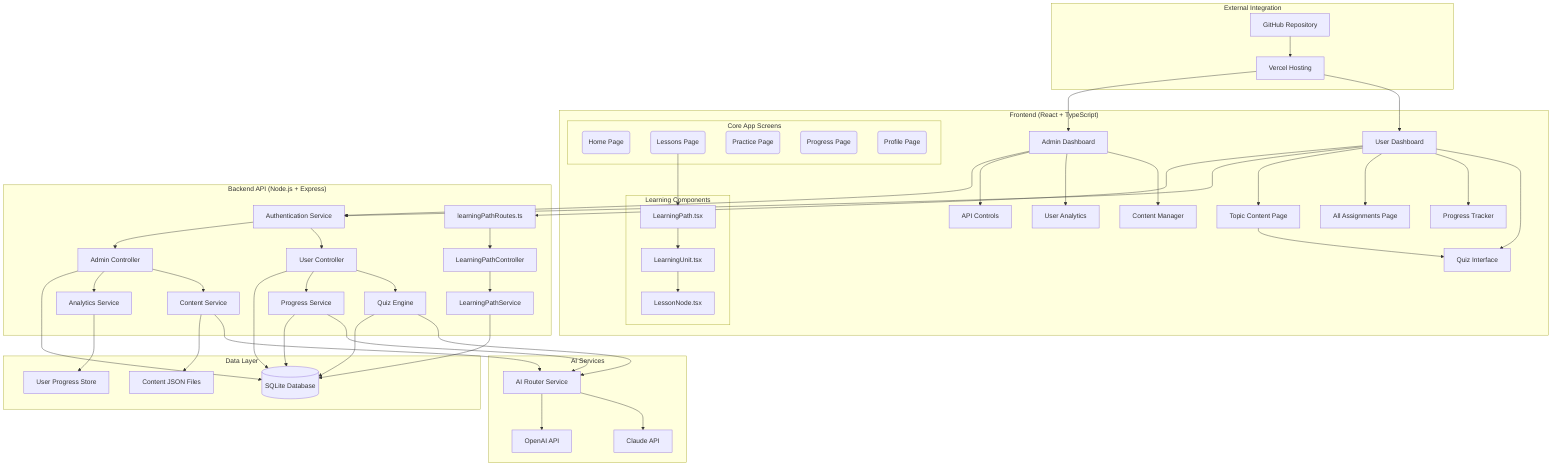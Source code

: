 graph TB
    subgraph "Frontend (React + TypeScript)"
        subgraph "Core App Screens"
            direction LR
            HomePage(Home Page)
            LessonsPage(Lessons Page)
            PracticePage(Practice Page)
            ProgressPage(Progress Page)
            ProfilePage(Profile Page)
        end

        subgraph "Learning Components"
            direction TB
            LC1[LearningPath.tsx] --> LC2[LearningUnit.tsx]
            LC2 --> LC3[LessonNode.tsx]
        end
        
        LessonsPage --> LC1

        A[User Dashboard] --> B[Quiz Interface]
        A --> C[Progress Tracker]
        A --> AA[All Assignments Page]
        A --> AB[Topic Content Page]
        AB --> B
        D[Admin Dashboard] --> E[Content Manager]
        D --> F[User Analytics]
        D --> G[API Controls]
    end

    subgraph "Backend API (Node.js + Express)"
        H[Authentication Service] --> I[User Controller]
        H --> J[Admin Controller]
        I --> K[Quiz Engine]
        I --> L[Progress Service]
        J --> M[Content Service]
        J --> N[Analytics Service]

        LP_Routes[learningPathRoutes.ts]
        LP_Controller[LearningPathController]
        LP_Service[LearningPathService]
    end

    subgraph "AI Services"
        O[Claude API]
        P[OpenAI API]
        Q[AI Router Service]
    end

    subgraph "Data Layer"
        R[(SQLite Database)]
        S[Content JSON Files]
        T[User Progress Store]
    end

    subgraph "External Integration"
        U[GitHub Repository]
        V[Vercel Hosting]
    end

    A --> H
    D --> H
    K --> Q
    L --> Q
    M --> Q
    Q --> O
    Q --> P
    I --> R
    J --> R
    K --> R
    L --> R
    M --> S
    N --> T

    A --> LP_Routes
    LP_Routes --> LP_Controller
    LP_Controller --> LP_Service
    LP_Service --> R
    
    U --> V
    V --> A
    V --> D